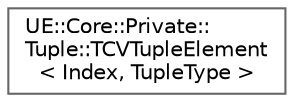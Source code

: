 digraph "Graphical Class Hierarchy"
{
 // INTERACTIVE_SVG=YES
 // LATEX_PDF_SIZE
  bgcolor="transparent";
  edge [fontname=Helvetica,fontsize=10,labelfontname=Helvetica,labelfontsize=10];
  node [fontname=Helvetica,fontsize=10,shape=box,height=0.2,width=0.4];
  rankdir="LR";
  Node0 [id="Node000000",label="UE::Core::Private::\lTuple::TCVTupleElement\l\< Index, TupleType \>",height=0.2,width=0.4,color="grey40", fillcolor="white", style="filled",URL="$db/d09/structUE_1_1Core_1_1Private_1_1Tuple_1_1TCVTupleElement.html",tooltip=" "];
}
